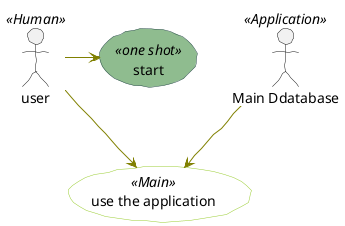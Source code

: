 @startuml
skinparam handwritten true

skinparam usecase {
    BackgroundColor DarkSeaGreen
    BorderColor DarkSlateGray

    BackgroundColor<< Main >> YelloGreen
    BorderColor<< Main >> YellowGreen

    ArrowColor Olive
    ActorBorderColor black
    ActorFontName Courier
    ActorBackgroundColor<< Human >> Gold
}

user << Human >>
:Main Ddatabase: as mysql << Application >>
(start) << one shot >>
(use the application) as (use) << Main >>

user -> (start)
user --> (use)

mysql --> (use)
@enduml
